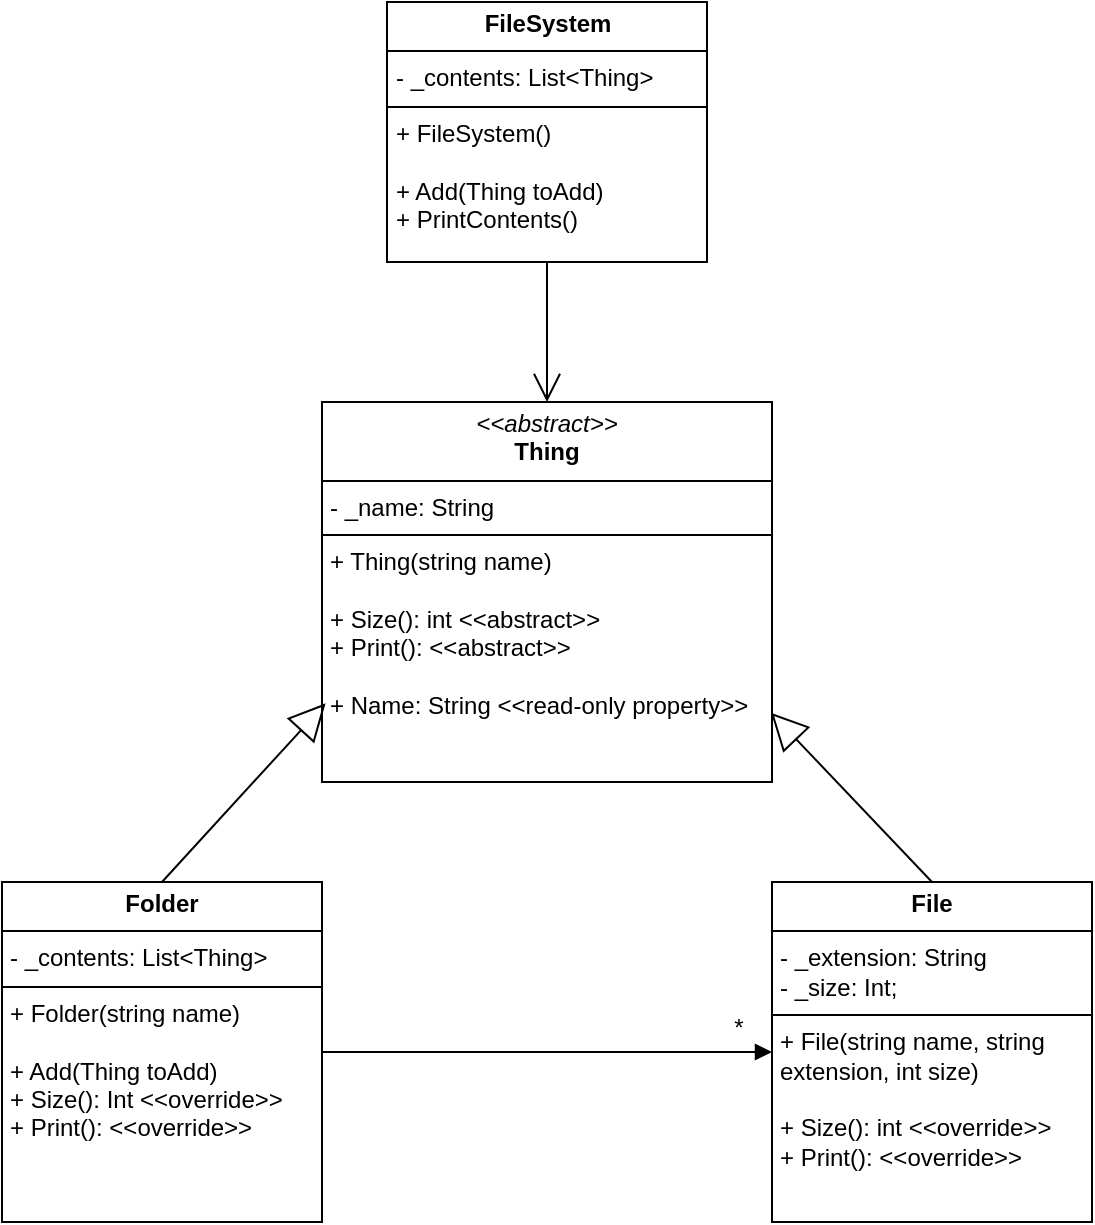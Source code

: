 <mxfile version="24.7.16">
  <diagram name="Page-1" id="JpV5LTgbKMOXTESV9FiV">
    <mxGraphModel dx="1502" dy="612" grid="1" gridSize="10" guides="1" tooltips="1" connect="1" arrows="1" fold="1" page="1" pageScale="1" pageWidth="850" pageHeight="1100" math="0" shadow="0">
      <root>
        <mxCell id="0" />
        <mxCell id="1" parent="0" />
        <mxCell id="bCtKV2qFQmjbMGnvZB1k-1" value="&lt;p style=&quot;margin:0px;margin-top:4px;text-align:center;&quot;&gt;&lt;b&gt;FileSystem&lt;/b&gt;&lt;/p&gt;&lt;hr size=&quot;1&quot; style=&quot;border-style:solid;&quot;&gt;&lt;p style=&quot;margin:0px;margin-left:4px;&quot;&gt;- _contents: List&amp;lt;Thing&amp;gt;&lt;/p&gt;&lt;hr size=&quot;1&quot; style=&quot;border-style:solid;&quot;&gt;&lt;p style=&quot;margin:0px;margin-left:4px;&quot;&gt;+ FileSystem()&lt;/p&gt;&lt;p style=&quot;margin:0px;margin-left:4px;&quot;&gt;&lt;br&gt;&lt;/p&gt;&lt;p style=&quot;margin:0px;margin-left:4px;&quot;&gt;+ Add(Thing toAdd)&lt;/p&gt;&lt;p style=&quot;margin:0px;margin-left:4px;&quot;&gt;+ PrintContents()&lt;/p&gt;" style="verticalAlign=top;align=left;overflow=fill;html=1;whiteSpace=wrap;" parent="1" vertex="1">
          <mxGeometry x="267.5" y="100" width="160" height="130" as="geometry" />
        </mxCell>
        <mxCell id="bCtKV2qFQmjbMGnvZB1k-2" value="&lt;p style=&quot;margin:0px;margin-top:4px;text-align:center;&quot;&gt;&lt;i&gt;&amp;lt;&amp;lt;abstract&amp;gt;&amp;gt;&lt;/i&gt;&lt;br&gt;&lt;b&gt;Thing&lt;/b&gt;&lt;/p&gt;&lt;hr size=&quot;1&quot; style=&quot;border-style:solid;&quot;&gt;&lt;p style=&quot;margin:0px;margin-left:4px;&quot;&gt;- _name: String&lt;/p&gt;&lt;hr size=&quot;1&quot; style=&quot;border-style:solid;&quot;&gt;&lt;p style=&quot;margin:0px;margin-left:4px;&quot;&gt;+ Thing(string name)&lt;/p&gt;&lt;p style=&quot;margin:0px;margin-left:4px;&quot;&gt;&lt;br&gt;&lt;/p&gt;&lt;p style=&quot;margin:0px;margin-left:4px;&quot;&gt;+ Size(): int &amp;lt;&amp;lt;abstract&amp;gt;&amp;gt;&lt;/p&gt;&lt;p style=&quot;margin:0px;margin-left:4px;&quot;&gt;+ Print(): &amp;lt;&amp;lt;abstract&amp;gt;&amp;gt;&lt;/p&gt;&lt;p style=&quot;margin:0px;margin-left:4px;&quot;&gt;&lt;br&gt;&lt;/p&gt;&lt;p style=&quot;margin:0px;margin-left:4px;&quot;&gt;+ Name: String &amp;lt;&amp;lt;read-only property&amp;gt;&amp;gt;&lt;/p&gt;" style="verticalAlign=top;align=left;overflow=fill;html=1;whiteSpace=wrap;" parent="1" vertex="1">
          <mxGeometry x="235" y="300" width="225" height="190" as="geometry" />
        </mxCell>
        <mxCell id="bCtKV2qFQmjbMGnvZB1k-3" value="" style="endArrow=open;endFill=1;endSize=12;html=1;rounded=0;exitX=0.5;exitY=1;exitDx=0;exitDy=0;entryX=0.5;entryY=0;entryDx=0;entryDy=0;" parent="1" source="bCtKV2qFQmjbMGnvZB1k-1" target="bCtKV2qFQmjbMGnvZB1k-2" edge="1">
          <mxGeometry width="160" relative="1" as="geometry">
            <mxPoint x="270" y="290" as="sourcePoint" />
            <mxPoint x="430" y="290" as="targetPoint" />
          </mxGeometry>
        </mxCell>
        <mxCell id="bCtKV2qFQmjbMGnvZB1k-4" value="&lt;p style=&quot;margin:0px;margin-top:4px;text-align:center;&quot;&gt;&lt;b&gt;Folder&lt;/b&gt;&lt;/p&gt;&lt;hr size=&quot;1&quot; style=&quot;border-style:solid;&quot;&gt;&lt;p style=&quot;margin:0px;margin-left:4px;&quot;&gt;- _contents: List&amp;lt;Thing&amp;gt;&lt;/p&gt;&lt;hr size=&quot;1&quot; style=&quot;border-style:solid;&quot;&gt;&lt;p style=&quot;margin:0px;margin-left:4px;&quot;&gt;+ Folder(string name)&lt;/p&gt;&lt;p style=&quot;margin:0px;margin-left:4px;&quot;&gt;&lt;br&gt;&lt;/p&gt;&lt;p style=&quot;margin:0px;margin-left:4px;&quot;&gt;+ Add(Thing toAdd)&lt;/p&gt;&lt;p style=&quot;margin:0px;margin-left:4px;&quot;&gt;+ Size(): Int &amp;lt;&amp;lt;override&amp;gt;&amp;gt;&lt;/p&gt;&lt;p style=&quot;margin:0px;margin-left:4px;&quot;&gt;+ Print(): &amp;lt;&amp;lt;override&amp;gt;&amp;gt;&lt;/p&gt;" style="verticalAlign=top;align=left;overflow=fill;html=1;whiteSpace=wrap;" parent="1" vertex="1">
          <mxGeometry x="75" y="540" width="160" height="170" as="geometry" />
        </mxCell>
        <mxCell id="bCtKV2qFQmjbMGnvZB1k-5" value="&lt;p style=&quot;margin:0px;margin-top:4px;text-align:center;&quot;&gt;&lt;b&gt;File&lt;/b&gt;&lt;/p&gt;&lt;hr size=&quot;1&quot; style=&quot;border-style:solid;&quot;&gt;&lt;p style=&quot;margin:0px;margin-left:4px;&quot;&gt;- _extension: String&lt;/p&gt;&lt;p style=&quot;margin:0px;margin-left:4px;&quot;&gt;- _size: Int;&lt;/p&gt;&lt;hr size=&quot;1&quot; style=&quot;border-style:solid;&quot;&gt;&lt;p style=&quot;margin:0px;margin-left:4px;&quot;&gt;+ File(string name, string extension, int size)&lt;/p&gt;&lt;p style=&quot;margin:0px;margin-left:4px;&quot;&gt;&lt;br&gt;&lt;/p&gt;&lt;p style=&quot;margin:0px;margin-left:4px;&quot;&gt;+ Size(): int &amp;lt;&amp;lt;override&amp;gt;&amp;gt;&lt;/p&gt;&lt;p style=&quot;margin:0px;margin-left:4px;&quot;&gt;+ Print(): &amp;lt;&amp;lt;override&amp;gt;&amp;gt;&lt;/p&gt;" style="verticalAlign=top;align=left;overflow=fill;html=1;whiteSpace=wrap;" parent="1" vertex="1">
          <mxGeometry x="460" y="540" width="160" height="170" as="geometry" />
        </mxCell>
        <mxCell id="bCtKV2qFQmjbMGnvZB1k-6" value="" style="endArrow=block;endSize=16;endFill=0;html=1;rounded=0;entryX=0.008;entryY=0.793;entryDx=0;entryDy=0;entryPerimeter=0;exitX=0.5;exitY=0;exitDx=0;exitDy=0;" parent="1" source="bCtKV2qFQmjbMGnvZB1k-4" target="bCtKV2qFQmjbMGnvZB1k-2" edge="1">
          <mxGeometry width="160" relative="1" as="geometry">
            <mxPoint x="270" y="590" as="sourcePoint" />
            <mxPoint x="430" y="590" as="targetPoint" />
          </mxGeometry>
        </mxCell>
        <mxCell id="bCtKV2qFQmjbMGnvZB1k-7" value="" style="endArrow=block;endSize=16;endFill=0;html=1;rounded=0;entryX=0.998;entryY=0.818;entryDx=0;entryDy=0;entryPerimeter=0;exitX=0.5;exitY=0;exitDx=0;exitDy=0;" parent="1" source="bCtKV2qFQmjbMGnvZB1k-5" target="bCtKV2qFQmjbMGnvZB1k-2" edge="1">
          <mxGeometry width="160" relative="1" as="geometry">
            <mxPoint x="290" y="595" as="sourcePoint" />
            <mxPoint x="417" y="506" as="targetPoint" />
          </mxGeometry>
        </mxCell>
        <mxCell id="_cL0MZJeB0Xg7VyIWVhS-1" value="" style="endArrow=block;endFill=1;html=1;edgeStyle=orthogonalEdgeStyle;align=left;verticalAlign=top;rounded=0;exitX=1;exitY=0.5;exitDx=0;exitDy=0;entryX=0;entryY=0.5;entryDx=0;entryDy=0;" parent="1" source="bCtKV2qFQmjbMGnvZB1k-4" target="bCtKV2qFQmjbMGnvZB1k-5" edge="1">
          <mxGeometry x="-1" relative="1" as="geometry">
            <mxPoint x="260" y="590" as="sourcePoint" />
            <mxPoint x="420" y="590" as="targetPoint" />
          </mxGeometry>
        </mxCell>
        <mxCell id="_cL0MZJeB0Xg7VyIWVhS-3" value="*" style="text;html=1;align=center;verticalAlign=middle;resizable=0;points=[];autosize=1;strokeColor=none;fillColor=none;" parent="1" vertex="1">
          <mxGeometry x="427.5" y="598" width="30" height="30" as="geometry" />
        </mxCell>
      </root>
    </mxGraphModel>
  </diagram>
</mxfile>
